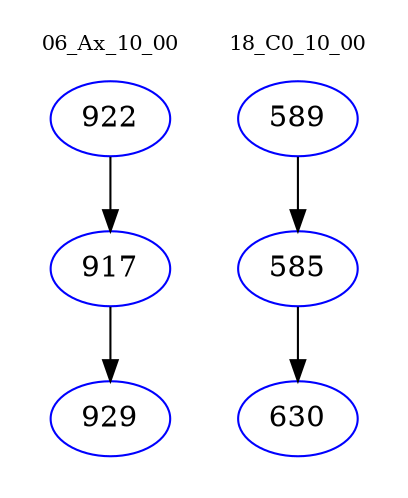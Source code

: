 digraph{
subgraph cluster_0 {
color = white
label = "06_Ax_10_00";
fontsize=10;
T0_922 [label="922", color="blue"]
T0_922 -> T0_917 [color="black"]
T0_917 [label="917", color="blue"]
T0_917 -> T0_929 [color="black"]
T0_929 [label="929", color="blue"]
}
subgraph cluster_1 {
color = white
label = "18_C0_10_00";
fontsize=10;
T1_589 [label="589", color="blue"]
T1_589 -> T1_585 [color="black"]
T1_585 [label="585", color="blue"]
T1_585 -> T1_630 [color="black"]
T1_630 [label="630", color="blue"]
}
}
